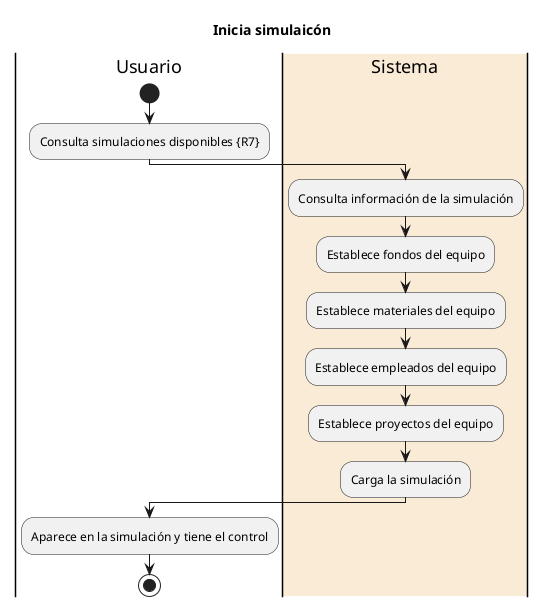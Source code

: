 @startuml Inicia simulaicón
title Inicia simulaicón
|Usuario|
start
:Consulta simulaciones disponibles {R7};
|#AntiqueWhite|Sistema|
:Consulta información de la simulación;
:Establece fondos del equipo;
:Establece materiales del equipo;
:Establece empleados del equipo;
:Establece proyectos del equipo;
:Carga la simulación;
|Usuario|
:Aparece en la simulación y tiene el control;
stop

@enduml
